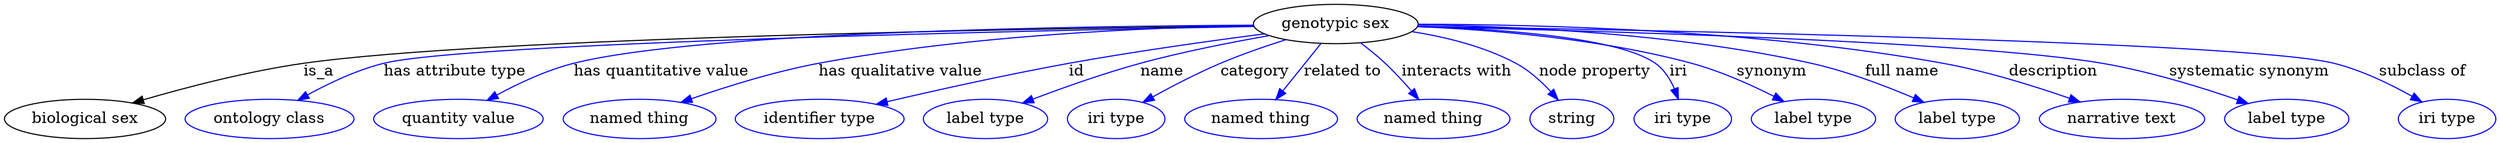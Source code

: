 digraph {
	graph [bb="0,0,1839.9,122"];
	node [label="\N"];
	"genotypic sex"	[height=0.5,
		label="genotypic sex",
		pos="984.47,104",
		width=1.6383];
	"biological sex"	[height=0.5,
		pos="59.471,18",
		width=1.652];
	"genotypic sex" -> "biological sex"	[label=is_a,
		lp="248.75,61",
		pos="e,97.009,31.996 925.74,101.94 773.58,98.918 369.23,89.096 236.92,68 191.92,60.825 141.99,46.44 106.59,35.104"];
	"has attribute type"	[color=blue,
		height=0.5,
		label="ontology class",
		pos="197.47,18",
		width=1.6931];
	"genotypic sex" -> "has attribute type"	[color=blue,
		label="has attribute type",
		lp="350.68,61",
		pos="e,223.07,34.438 925.45,102.88 782.2,102.12 419.31,97.278 302.06,68 277.54,61.878 251.81,49.906 232.01,39.329",
		style=solid];
	"has quantitative value"	[color=blue,
		height=0.5,
		label="quantity value",
		pos="336.47,18",
		width=1.6792];
	"genotypic sex" -> "has quantitative value"	[color=blue,
		label="has quantitative value",
		lp="501.51,61",
		pos="e,361.93,34.337 925.48,101.99 804.2,99.458 530.68,91.283 440.4,68 416.06,61.721 390.49,49.747 370.81,39.208",
		style=solid];
	"has qualitative value"	[color=blue,
		height=0.5,
		label="named thing",
		pos="469.47,18",
		width=1.5019];
	"genotypic sex" -> "has qualitative value"	[color=blue,
		label="has qualitative value",
		lp="673.01,61",
		pos="e,502.19,32.4 926,101.58 852.69,98.868 723.53,90.962 615.4,68 579.58,60.394 540.31,46.894 511.53,35.987",
		style=solid];
	id	[color=blue,
		height=0.5,
		label="identifier type",
		pos="601.47,18",
		width=1.652];
	"genotypic sex" -> id	[color=blue,
		label=id,
		lp="797.92,61",
		pos="e,643.54,30.783 933.5,94.792 894.5,88.26 839.45,78.498 791.58,68 744.52,57.679 691.46,43.815 653.38,33.468",
		style=solid];
	name	[color=blue,
		height=0.5,
		label="label type",
		pos="723.47,18",
		width=1.2425];
	"genotypic sex" -> name	[color=blue,
		label=name,
		lp="858.63,61",
		pos="e,752.05,32.081 937.2,93.106 909.51,86.863 874.03,78.084 843.15,68 815.2,58.871 784.53,46.26 761.23,36.117",
		style=solid];
	category	[color=blue,
		height=0.5,
		label="iri type",
		pos="821.47,18",
		width=0.9834];
	"genotypic sex" -> category	[color=blue,
		label=category,
		lp="925.57,61",
		pos="e,841.97,32.789 949.12,89.516 934.13,83.444 916.61,75.874 901.28,68 884.03,59.143 865.54,47.905 850.7,38.426",
		style=solid];
	"related to"	[color=blue,
		height=0.5,
		label="named thing",
		pos="928.47,18",
		width=1.5019];
	"genotypic sex" -> "related to"	[color=blue,
		label="related to",
		lp="986.71,61",
		pos="e,939.6,35.687 973.14,86.001 965.12,73.968 954.22,57.629 945.2,44.099",
		style=solid];
	"interacts with"	[color=blue,
		height=0.5,
		label="named thing",
		pos="1054.5,18",
		width=1.5019];
	"genotypic sex" -> "interacts with"	[color=blue,
		label="interacts with",
		lp="1065.4,61",
		pos="e,1042.1,35.597 1000.1,86.512 1005.4,80.746 1011.3,74.17 1016.5,68 1023,60.261 1029.8,51.599 1035.9,43.735",
		style=solid];
	"node property"	[color=blue,
		height=0.5,
		label=string,
		pos="1156.5,18",
		width=0.8403];
	"genotypic sex" -> "node property"	[color=blue,
		label="node property",
		lp="1165.5,61",
		pos="e,1144.4,34.808 1035,94.685 1058.2,89.386 1085.4,80.992 1107.5,68 1118.7,61.4 1129.2,51.616 1137.6,42.524",
		style=solid];
	iri	[color=blue,
		height=0.5,
		label="iri type",
		pos="1240.5,18",
		width=0.9834];
	"genotypic sex" -> iri	[color=blue,
		label=iri,
		lp="1228.7,61",
		pos="e,1233.8,35.785 1041.5,99.349 1098.6,94.78 1181.6,85.356 1208.5,68 1217.2,62.353 1224.1,53.381 1229.2,44.648",
		style=solid];
	synonym	[color=blue,
		height=0.5,
		label="label type",
		pos="1338.5,18",
		width=1.2425];
	"genotypic sex" -> synonym	[color=blue,
		label=synonym,
		lp="1299.1,61",
		pos="e,1314.7,33.344 1042.3,100.27 1094.6,96.587 1173,87.982 1238.5,68 1262,60.821 1286.8,48.68 1305.9,38.28",
		style=solid];
	"full name"	[color=blue,
		height=0.5,
		label="label type",
		pos="1445.5,18",
		width=1.2425];
	"genotypic sex" -> "full name"	[color=blue,
		label="full name",
		lp="1395.1,61",
		pos="e,1419.3,32.606 1043.2,102.26 1112.4,100.2 1230.4,92.928 1328.5,68 1356.9,60.782 1387.3,47.838 1410.1,37.066",
		style=solid];
	description	[color=blue,
		height=0.5,
		label="narrative text",
		pos="1565.5,18",
		width=1.5834];
	"genotypic sex" -> description	[color=blue,
		label=description,
		lp="1504.6,61",
		pos="e,1533.3,32.916 1043.7,103.11 1128.9,102.18 1291,96.381 1425.5,68 1459.5,60.819 1496.6,47.575 1524.1,36.664",
		style=solid];
	"systematic synonym"	[color=blue,
		height=0.5,
		label="label type",
		pos="1685.5,18",
		width=1.2425];
	"genotypic sex" -> "systematic synonym"	[color=blue,
		label="systematic synonym",
		lp="1650.4,61",
		pos="e,1655.6,31.586 1043,101.24 1165.7,97.233 1445.8,86.346 1539.5,68 1576.6,60.729 1617.3,46.525 1646.3,35.274",
		style=solid];
	"subclass of"	[color=blue,
		height=0.5,
		label="iri type",
		pos="1804.5,18",
		width=0.9834];
	"genotypic sex" -> "subclass of"	[color=blue,
		label="subclass of",
		lp="1776.4,61",
		pos="e,1784.1,33.073 1043.6,103.44 1193.6,104.04 1586.2,102.19 1711.5,68 1734.3,61.779 1757.8,49.322 1775.5,38.526",
		style=solid];
}
